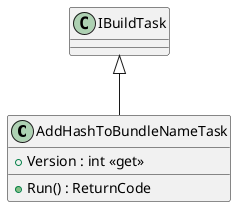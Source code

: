 @startuml
class AddHashToBundleNameTask {
    + Version : int <<get>>
    + Run() : ReturnCode
}
IBuildTask <|-- AddHashToBundleNameTask
@enduml
